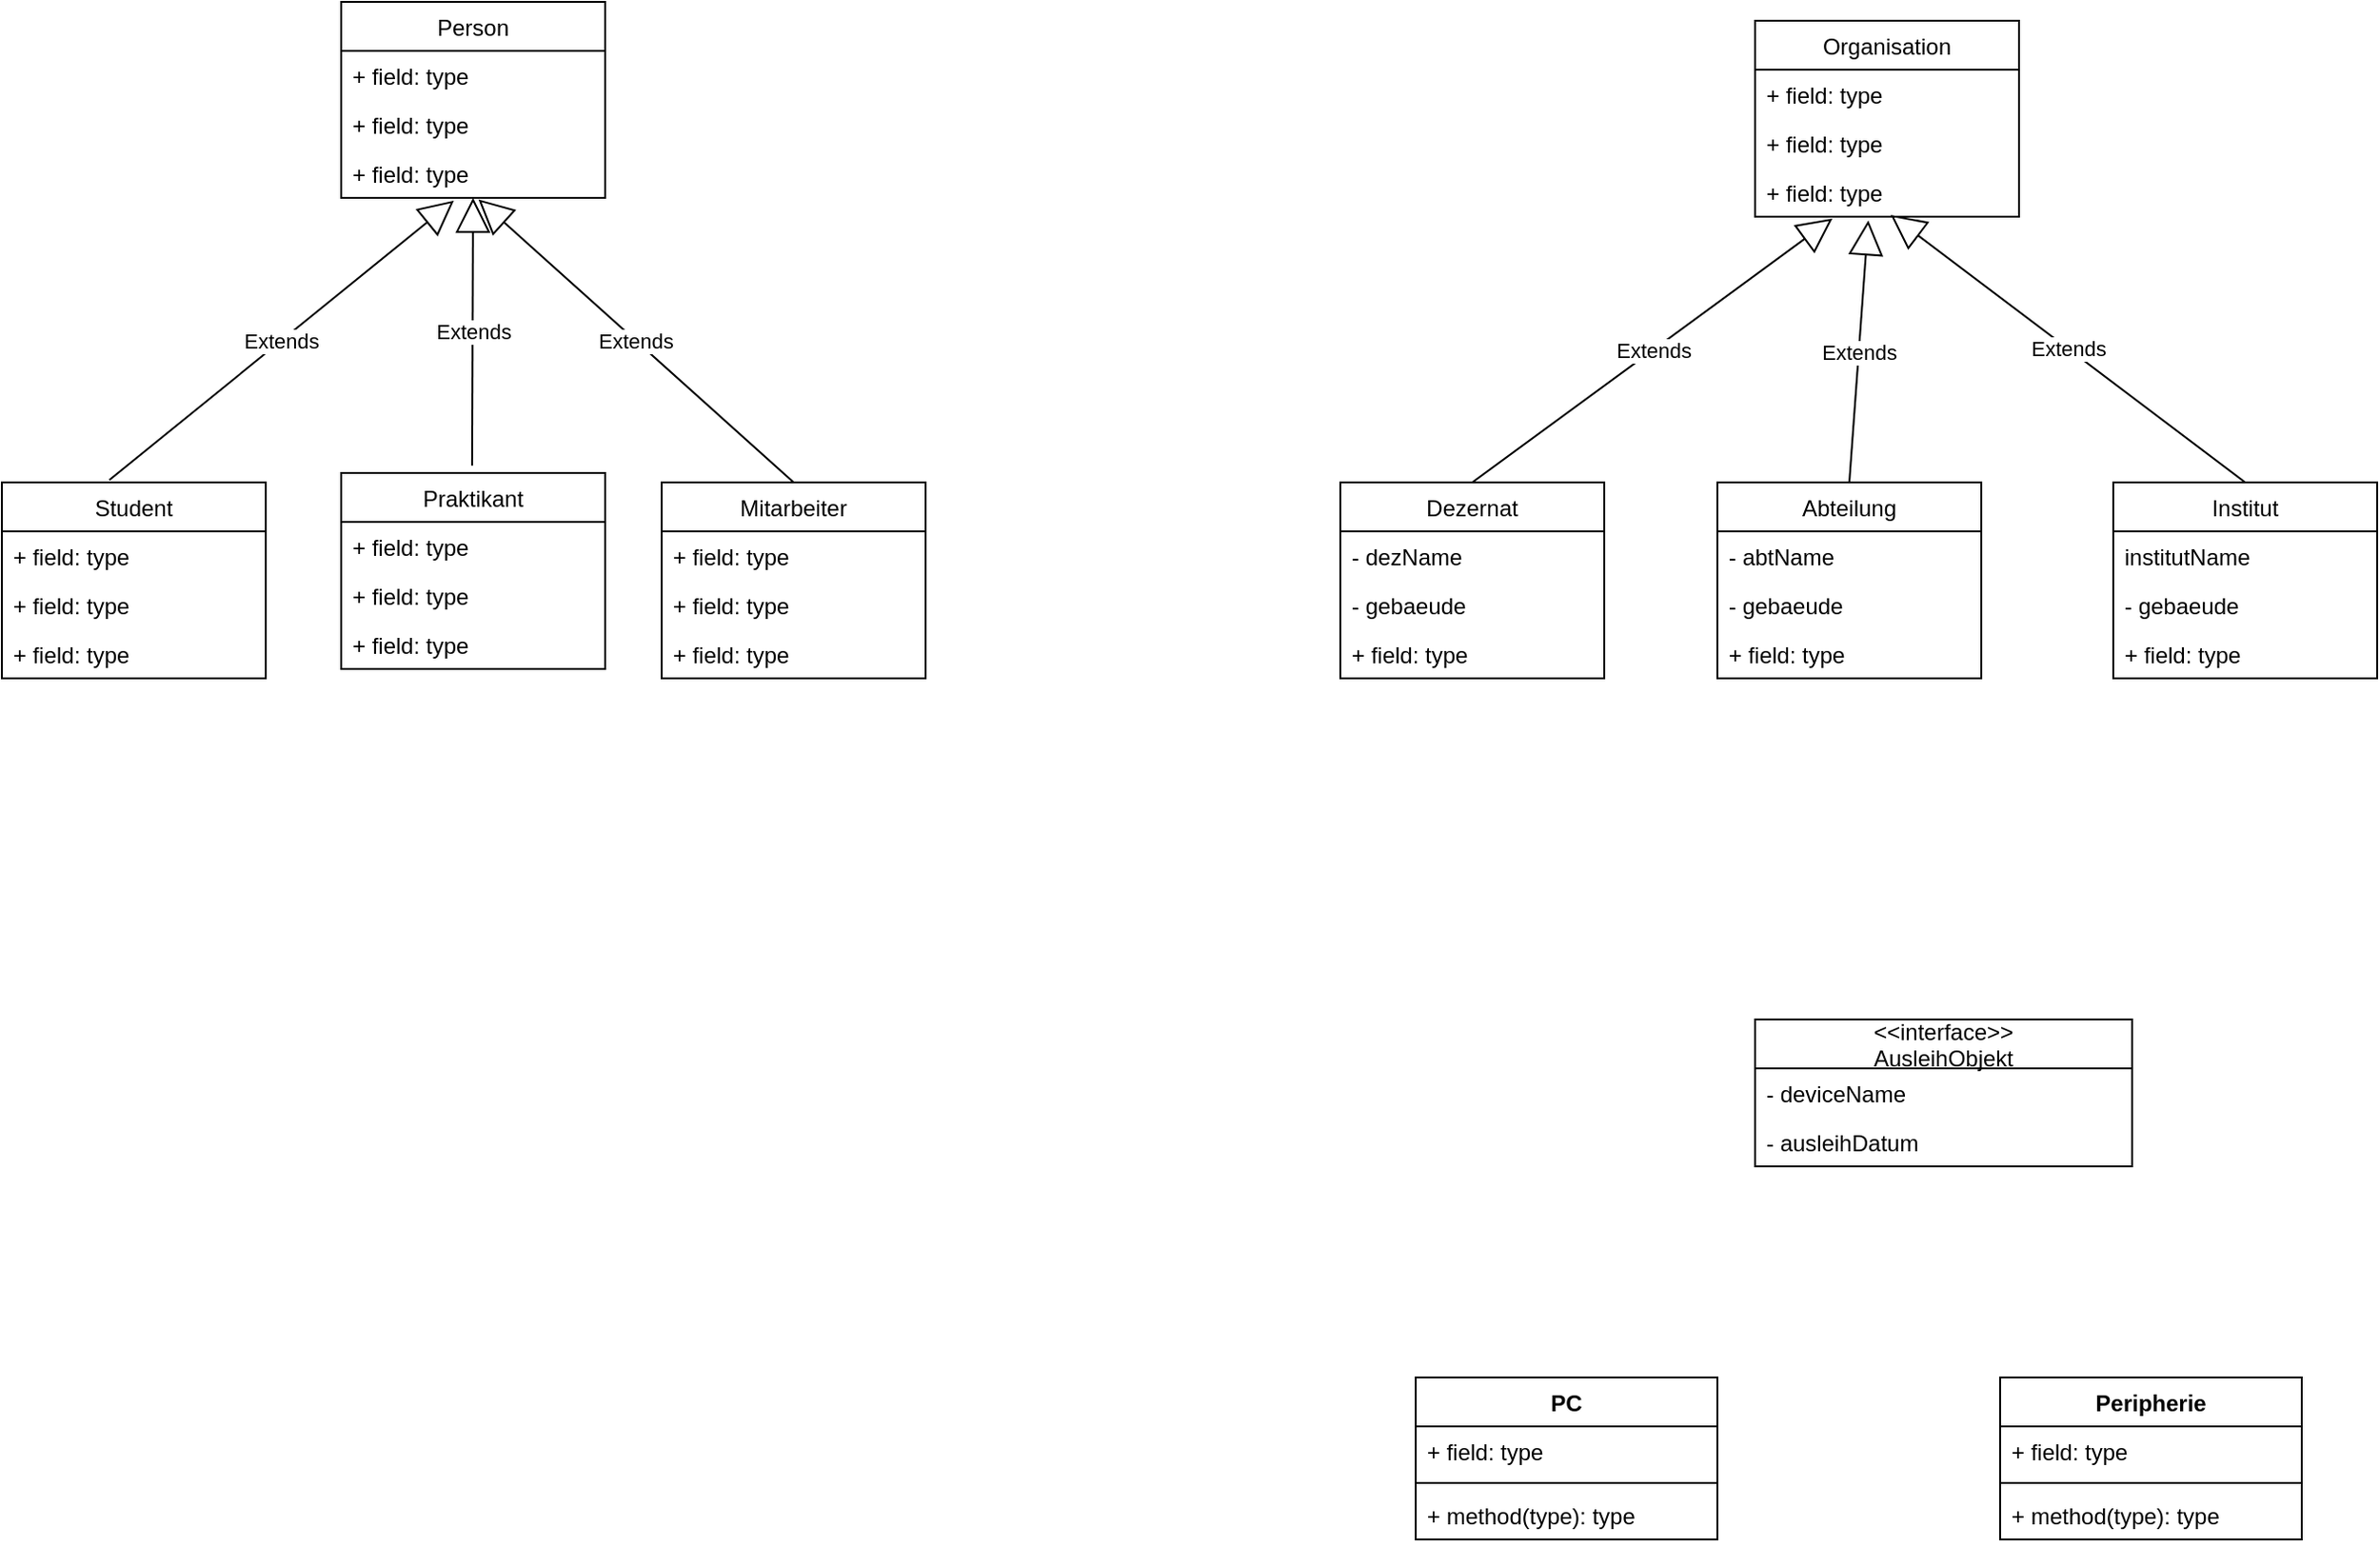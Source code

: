 <mxfile version="14.3.2" type="github">
  <diagram id="WPbqoAnaU2J0kOiB-rKB" name="Page-1">
    <mxGraphModel dx="786" dy="520" grid="1" gridSize="10" guides="1" tooltips="1" connect="1" arrows="1" fold="1" page="1" pageScale="1" pageWidth="827" pageHeight="1169" math="0" shadow="0">
      <root>
        <mxCell id="0" />
        <mxCell id="1" parent="0" />
        <mxCell id="PbquLr2xbKYXp6guB9dM-1" value="Person" style="swimlane;fontStyle=0;childLayout=stackLayout;horizontal=1;startSize=26;fillColor=none;horizontalStack=0;resizeParent=1;resizeParentMax=0;resizeLast=0;collapsible=1;marginBottom=0;" vertex="1" parent="1">
          <mxGeometry x="290" y="250" width="140" height="104" as="geometry" />
        </mxCell>
        <mxCell id="PbquLr2xbKYXp6guB9dM-2" value="+ field: type" style="text;strokeColor=none;fillColor=none;align=left;verticalAlign=top;spacingLeft=4;spacingRight=4;overflow=hidden;rotatable=0;points=[[0,0.5],[1,0.5]];portConstraint=eastwest;" vertex="1" parent="PbquLr2xbKYXp6guB9dM-1">
          <mxGeometry y="26" width="140" height="26" as="geometry" />
        </mxCell>
        <mxCell id="PbquLr2xbKYXp6guB9dM-3" value="+ field: type" style="text;strokeColor=none;fillColor=none;align=left;verticalAlign=top;spacingLeft=4;spacingRight=4;overflow=hidden;rotatable=0;points=[[0,0.5],[1,0.5]];portConstraint=eastwest;" vertex="1" parent="PbquLr2xbKYXp6guB9dM-1">
          <mxGeometry y="52" width="140" height="26" as="geometry" />
        </mxCell>
        <mxCell id="PbquLr2xbKYXp6guB9dM-4" value="+ field: type" style="text;strokeColor=none;fillColor=none;align=left;verticalAlign=top;spacingLeft=4;spacingRight=4;overflow=hidden;rotatable=0;points=[[0,0.5],[1,0.5]];portConstraint=eastwest;" vertex="1" parent="PbquLr2xbKYXp6guB9dM-1">
          <mxGeometry y="78" width="140" height="26" as="geometry" />
        </mxCell>
        <mxCell id="PbquLr2xbKYXp6guB9dM-5" value="Praktikant" style="swimlane;fontStyle=0;childLayout=stackLayout;horizontal=1;startSize=26;fillColor=none;horizontalStack=0;resizeParent=1;resizeParentMax=0;resizeLast=0;collapsible=1;marginBottom=0;" vertex="1" parent="1">
          <mxGeometry x="290" y="500" width="140" height="104" as="geometry" />
        </mxCell>
        <mxCell id="PbquLr2xbKYXp6guB9dM-6" value="+ field: type" style="text;strokeColor=none;fillColor=none;align=left;verticalAlign=top;spacingLeft=4;spacingRight=4;overflow=hidden;rotatable=0;points=[[0,0.5],[1,0.5]];portConstraint=eastwest;" vertex="1" parent="PbquLr2xbKYXp6guB9dM-5">
          <mxGeometry y="26" width="140" height="26" as="geometry" />
        </mxCell>
        <mxCell id="PbquLr2xbKYXp6guB9dM-7" value="+ field: type" style="text;strokeColor=none;fillColor=none;align=left;verticalAlign=top;spacingLeft=4;spacingRight=4;overflow=hidden;rotatable=0;points=[[0,0.5],[1,0.5]];portConstraint=eastwest;" vertex="1" parent="PbquLr2xbKYXp6guB9dM-5">
          <mxGeometry y="52" width="140" height="26" as="geometry" />
        </mxCell>
        <mxCell id="PbquLr2xbKYXp6guB9dM-8" value="+ field: type" style="text;strokeColor=none;fillColor=none;align=left;verticalAlign=top;spacingLeft=4;spacingRight=4;overflow=hidden;rotatable=0;points=[[0,0.5],[1,0.5]];portConstraint=eastwest;" vertex="1" parent="PbquLr2xbKYXp6guB9dM-5">
          <mxGeometry y="78" width="140" height="26" as="geometry" />
        </mxCell>
        <mxCell id="PbquLr2xbKYXp6guB9dM-9" value="Student" style="swimlane;fontStyle=0;childLayout=stackLayout;horizontal=1;startSize=26;fillColor=none;horizontalStack=0;resizeParent=1;resizeParentMax=0;resizeLast=0;collapsible=1;marginBottom=0;" vertex="1" parent="1">
          <mxGeometry x="110" y="505" width="140" height="104" as="geometry" />
        </mxCell>
        <mxCell id="PbquLr2xbKYXp6guB9dM-10" value="+ field: type" style="text;strokeColor=none;fillColor=none;align=left;verticalAlign=top;spacingLeft=4;spacingRight=4;overflow=hidden;rotatable=0;points=[[0,0.5],[1,0.5]];portConstraint=eastwest;" vertex="1" parent="PbquLr2xbKYXp6guB9dM-9">
          <mxGeometry y="26" width="140" height="26" as="geometry" />
        </mxCell>
        <mxCell id="PbquLr2xbKYXp6guB9dM-11" value="+ field: type" style="text;strokeColor=none;fillColor=none;align=left;verticalAlign=top;spacingLeft=4;spacingRight=4;overflow=hidden;rotatable=0;points=[[0,0.5],[1,0.5]];portConstraint=eastwest;" vertex="1" parent="PbquLr2xbKYXp6guB9dM-9">
          <mxGeometry y="52" width="140" height="26" as="geometry" />
        </mxCell>
        <mxCell id="PbquLr2xbKYXp6guB9dM-12" value="+ field: type" style="text;strokeColor=none;fillColor=none;align=left;verticalAlign=top;spacingLeft=4;spacingRight=4;overflow=hidden;rotatable=0;points=[[0,0.5],[1,0.5]];portConstraint=eastwest;" vertex="1" parent="PbquLr2xbKYXp6guB9dM-9">
          <mxGeometry y="78" width="140" height="26" as="geometry" />
        </mxCell>
        <mxCell id="PbquLr2xbKYXp6guB9dM-13" value="Mitarbeiter" style="swimlane;fontStyle=0;childLayout=stackLayout;horizontal=1;startSize=26;fillColor=none;horizontalStack=0;resizeParent=1;resizeParentMax=0;resizeLast=0;collapsible=1;marginBottom=0;" vertex="1" parent="1">
          <mxGeometry x="460" y="505" width="140" height="104" as="geometry" />
        </mxCell>
        <mxCell id="PbquLr2xbKYXp6guB9dM-14" value="+ field: type" style="text;strokeColor=none;fillColor=none;align=left;verticalAlign=top;spacingLeft=4;spacingRight=4;overflow=hidden;rotatable=0;points=[[0,0.5],[1,0.5]];portConstraint=eastwest;" vertex="1" parent="PbquLr2xbKYXp6guB9dM-13">
          <mxGeometry y="26" width="140" height="26" as="geometry" />
        </mxCell>
        <mxCell id="PbquLr2xbKYXp6guB9dM-15" value="+ field: type" style="text;strokeColor=none;fillColor=none;align=left;verticalAlign=top;spacingLeft=4;spacingRight=4;overflow=hidden;rotatable=0;points=[[0,0.5],[1,0.5]];portConstraint=eastwest;" vertex="1" parent="PbquLr2xbKYXp6guB9dM-13">
          <mxGeometry y="52" width="140" height="26" as="geometry" />
        </mxCell>
        <mxCell id="PbquLr2xbKYXp6guB9dM-16" value="+ field: type" style="text;strokeColor=none;fillColor=none;align=left;verticalAlign=top;spacingLeft=4;spacingRight=4;overflow=hidden;rotatable=0;points=[[0,0.5],[1,0.5]];portConstraint=eastwest;" vertex="1" parent="PbquLr2xbKYXp6guB9dM-13">
          <mxGeometry y="78" width="140" height="26" as="geometry" />
        </mxCell>
        <mxCell id="PbquLr2xbKYXp6guB9dM-17" value="Extends" style="endArrow=block;endSize=16;endFill=0;html=1;entryX=0.427;entryY=1.057;entryDx=0;entryDy=0;entryPerimeter=0;exitX=0.407;exitY=-0.012;exitDx=0;exitDy=0;exitPerimeter=0;" edge="1" parent="1" source="PbquLr2xbKYXp6guB9dM-9" target="PbquLr2xbKYXp6guB9dM-4">
          <mxGeometry width="160" relative="1" as="geometry">
            <mxPoint x="160" y="370" as="sourcePoint" />
            <mxPoint x="530" y="450" as="targetPoint" />
          </mxGeometry>
        </mxCell>
        <mxCell id="PbquLr2xbKYXp6guB9dM-20" value="Organisation" style="swimlane;fontStyle=0;childLayout=stackLayout;horizontal=1;startSize=26;fillColor=none;horizontalStack=0;resizeParent=1;resizeParentMax=0;resizeLast=0;collapsible=1;marginBottom=0;" vertex="1" parent="1">
          <mxGeometry x="1040" y="260" width="140" height="104" as="geometry" />
        </mxCell>
        <mxCell id="PbquLr2xbKYXp6guB9dM-21" value="+ field: type" style="text;strokeColor=none;fillColor=none;align=left;verticalAlign=top;spacingLeft=4;spacingRight=4;overflow=hidden;rotatable=0;points=[[0,0.5],[1,0.5]];portConstraint=eastwest;" vertex="1" parent="PbquLr2xbKYXp6guB9dM-20">
          <mxGeometry y="26" width="140" height="26" as="geometry" />
        </mxCell>
        <mxCell id="PbquLr2xbKYXp6guB9dM-22" value="+ field: type" style="text;strokeColor=none;fillColor=none;align=left;verticalAlign=top;spacingLeft=4;spacingRight=4;overflow=hidden;rotatable=0;points=[[0,0.5],[1,0.5]];portConstraint=eastwest;" vertex="1" parent="PbquLr2xbKYXp6guB9dM-20">
          <mxGeometry y="52" width="140" height="26" as="geometry" />
        </mxCell>
        <mxCell id="PbquLr2xbKYXp6guB9dM-23" value="+ field: type" style="text;strokeColor=none;fillColor=none;align=left;verticalAlign=top;spacingLeft=4;spacingRight=4;overflow=hidden;rotatable=0;points=[[0,0.5],[1,0.5]];portConstraint=eastwest;" vertex="1" parent="PbquLr2xbKYXp6guB9dM-20">
          <mxGeometry y="78" width="140" height="26" as="geometry" />
        </mxCell>
        <mxCell id="PbquLr2xbKYXp6guB9dM-24" value="Dezernat" style="swimlane;fontStyle=0;childLayout=stackLayout;horizontal=1;startSize=26;fillColor=none;horizontalStack=0;resizeParent=1;resizeParentMax=0;resizeLast=0;collapsible=1;marginBottom=0;" vertex="1" parent="1">
          <mxGeometry x="820" y="505" width="140" height="104" as="geometry" />
        </mxCell>
        <mxCell id="PbquLr2xbKYXp6guB9dM-25" value="- dezName" style="text;strokeColor=none;fillColor=none;align=left;verticalAlign=top;spacingLeft=4;spacingRight=4;overflow=hidden;rotatable=0;points=[[0,0.5],[1,0.5]];portConstraint=eastwest;" vertex="1" parent="PbquLr2xbKYXp6guB9dM-24">
          <mxGeometry y="26" width="140" height="26" as="geometry" />
        </mxCell>
        <mxCell id="PbquLr2xbKYXp6guB9dM-26" value="- gebaeude " style="text;strokeColor=none;fillColor=none;align=left;verticalAlign=top;spacingLeft=4;spacingRight=4;overflow=hidden;rotatable=0;points=[[0,0.5],[1,0.5]];portConstraint=eastwest;" vertex="1" parent="PbquLr2xbKYXp6guB9dM-24">
          <mxGeometry y="52" width="140" height="26" as="geometry" />
        </mxCell>
        <mxCell id="PbquLr2xbKYXp6guB9dM-27" value="+ field: type" style="text;strokeColor=none;fillColor=none;align=left;verticalAlign=top;spacingLeft=4;spacingRight=4;overflow=hidden;rotatable=0;points=[[0,0.5],[1,0.5]];portConstraint=eastwest;" vertex="1" parent="PbquLr2xbKYXp6guB9dM-24">
          <mxGeometry y="78" width="140" height="26" as="geometry" />
        </mxCell>
        <mxCell id="PbquLr2xbKYXp6guB9dM-28" value="Institut" style="swimlane;fontStyle=0;childLayout=stackLayout;horizontal=1;startSize=26;fillColor=none;horizontalStack=0;resizeParent=1;resizeParentMax=0;resizeLast=0;collapsible=1;marginBottom=0;" vertex="1" parent="1">
          <mxGeometry x="1230" y="505" width="140" height="104" as="geometry" />
        </mxCell>
        <mxCell id="PbquLr2xbKYXp6guB9dM-29" value="institutName" style="text;strokeColor=none;fillColor=none;align=left;verticalAlign=top;spacingLeft=4;spacingRight=4;overflow=hidden;rotatable=0;points=[[0,0.5],[1,0.5]];portConstraint=eastwest;" vertex="1" parent="PbquLr2xbKYXp6guB9dM-28">
          <mxGeometry y="26" width="140" height="26" as="geometry" />
        </mxCell>
        <mxCell id="PbquLr2xbKYXp6guB9dM-30" value="- gebaeude " style="text;strokeColor=none;fillColor=none;align=left;verticalAlign=top;spacingLeft=4;spacingRight=4;overflow=hidden;rotatable=0;points=[[0,0.5],[1,0.5]];portConstraint=eastwest;" vertex="1" parent="PbquLr2xbKYXp6guB9dM-28">
          <mxGeometry y="52" width="140" height="26" as="geometry" />
        </mxCell>
        <mxCell id="PbquLr2xbKYXp6guB9dM-31" value="+ field: type" style="text;strokeColor=none;fillColor=none;align=left;verticalAlign=top;spacingLeft=4;spacingRight=4;overflow=hidden;rotatable=0;points=[[0,0.5],[1,0.5]];portConstraint=eastwest;" vertex="1" parent="PbquLr2xbKYXp6guB9dM-28">
          <mxGeometry y="78" width="140" height="26" as="geometry" />
        </mxCell>
        <mxCell id="PbquLr2xbKYXp6guB9dM-32" value="Abteilung" style="swimlane;fontStyle=0;childLayout=stackLayout;horizontal=1;startSize=26;fillColor=none;horizontalStack=0;resizeParent=1;resizeParentMax=0;resizeLast=0;collapsible=1;marginBottom=0;" vertex="1" parent="1">
          <mxGeometry x="1020" y="505" width="140" height="104" as="geometry" />
        </mxCell>
        <mxCell id="PbquLr2xbKYXp6guB9dM-33" value="- abtName" style="text;strokeColor=none;fillColor=none;align=left;verticalAlign=top;spacingLeft=4;spacingRight=4;overflow=hidden;rotatable=0;points=[[0,0.5],[1,0.5]];portConstraint=eastwest;" vertex="1" parent="PbquLr2xbKYXp6guB9dM-32">
          <mxGeometry y="26" width="140" height="26" as="geometry" />
        </mxCell>
        <mxCell id="PbquLr2xbKYXp6guB9dM-34" value="- gebaeude " style="text;strokeColor=none;fillColor=none;align=left;verticalAlign=top;spacingLeft=4;spacingRight=4;overflow=hidden;rotatable=0;points=[[0,0.5],[1,0.5]];portConstraint=eastwest;" vertex="1" parent="PbquLr2xbKYXp6guB9dM-32">
          <mxGeometry y="52" width="140" height="26" as="geometry" />
        </mxCell>
        <mxCell id="PbquLr2xbKYXp6guB9dM-35" value="+ field: type" style="text;strokeColor=none;fillColor=none;align=left;verticalAlign=top;spacingLeft=4;spacingRight=4;overflow=hidden;rotatable=0;points=[[0,0.5],[1,0.5]];portConstraint=eastwest;" vertex="1" parent="PbquLr2xbKYXp6guB9dM-32">
          <mxGeometry y="78" width="140" height="26" as="geometry" />
        </mxCell>
        <mxCell id="PbquLr2xbKYXp6guB9dM-36" value="Extends" style="endArrow=block;endSize=16;endFill=0;html=1;exitX=0.5;exitY=0;exitDx=0;exitDy=0;entryX=0.52;entryY=1.031;entryDx=0;entryDy=0;entryPerimeter=0;" edge="1" parent="1" source="PbquLr2xbKYXp6guB9dM-13" target="PbquLr2xbKYXp6guB9dM-4">
          <mxGeometry width="160" relative="1" as="geometry">
            <mxPoint x="363" y="409" as="sourcePoint" />
            <mxPoint x="550" y="350" as="targetPoint" />
          </mxGeometry>
        </mxCell>
        <mxCell id="PbquLr2xbKYXp6guB9dM-42" value="Extends" style="endArrow=block;endSize=16;endFill=0;html=1;exitX=0.496;exitY=-0.037;exitDx=0;exitDy=0;exitPerimeter=0;" edge="1" parent="1" source="PbquLr2xbKYXp6guB9dM-5" target="PbquLr2xbKYXp6guB9dM-4">
          <mxGeometry width="160" relative="1" as="geometry">
            <mxPoint x="320" y="380" as="sourcePoint" />
            <mxPoint x="480" y="380" as="targetPoint" />
          </mxGeometry>
        </mxCell>
        <mxCell id="PbquLr2xbKYXp6guB9dM-43" value="Extends" style="endArrow=block;endSize=16;endFill=0;html=1;entryX=0.514;entryY=0.962;entryDx=0;entryDy=0;entryPerimeter=0;exitX=0.5;exitY=0;exitDx=0;exitDy=0;" edge="1" parent="1" source="PbquLr2xbKYXp6guB9dM-28" target="PbquLr2xbKYXp6guB9dM-23">
          <mxGeometry width="160" relative="1" as="geometry">
            <mxPoint x="630" y="513.752" as="sourcePoint" />
            <mxPoint x="812.8" y="365.482" as="targetPoint" />
          </mxGeometry>
        </mxCell>
        <mxCell id="PbquLr2xbKYXp6guB9dM-44" value="Extends" style="endArrow=block;endSize=16;endFill=0;html=1;exitX=0.5;exitY=0;exitDx=0;exitDy=0;entryX=0.293;entryY=1.038;entryDx=0;entryDy=0;entryPerimeter=0;" edge="1" parent="1" source="PbquLr2xbKYXp6guB9dM-24" target="PbquLr2xbKYXp6guB9dM-23">
          <mxGeometry width="160" relative="1" as="geometry">
            <mxPoint x="993.02" y="515" as="sourcePoint" />
            <mxPoint x="920" y="380" as="targetPoint" />
          </mxGeometry>
        </mxCell>
        <mxCell id="PbquLr2xbKYXp6guB9dM-45" value="Extends" style="endArrow=block;endSize=16;endFill=0;html=1;exitX=0.5;exitY=0;exitDx=0;exitDy=0;entryX=0.429;entryY=1.077;entryDx=0;entryDy=0;entryPerimeter=0;" edge="1" parent="1" source="PbquLr2xbKYXp6guB9dM-32" target="PbquLr2xbKYXp6guB9dM-23">
          <mxGeometry width="160" relative="1" as="geometry">
            <mxPoint x="822.46" y="506.152" as="sourcePoint" />
            <mxPoint x="1080" y="350" as="targetPoint" />
          </mxGeometry>
        </mxCell>
        <mxCell id="PbquLr2xbKYXp6guB9dM-46" value="PC" style="swimlane;fontStyle=1;align=center;verticalAlign=top;childLayout=stackLayout;horizontal=1;startSize=26;horizontalStack=0;resizeParent=1;resizeParentMax=0;resizeLast=0;collapsible=1;marginBottom=0;" vertex="1" parent="1">
          <mxGeometry x="860" y="980" width="160" height="86" as="geometry" />
        </mxCell>
        <mxCell id="PbquLr2xbKYXp6guB9dM-47" value="+ field: type" style="text;strokeColor=none;fillColor=none;align=left;verticalAlign=top;spacingLeft=4;spacingRight=4;overflow=hidden;rotatable=0;points=[[0,0.5],[1,0.5]];portConstraint=eastwest;" vertex="1" parent="PbquLr2xbKYXp6guB9dM-46">
          <mxGeometry y="26" width="160" height="26" as="geometry" />
        </mxCell>
        <mxCell id="PbquLr2xbKYXp6guB9dM-48" value="" style="line;strokeWidth=1;fillColor=none;align=left;verticalAlign=middle;spacingTop=-1;spacingLeft=3;spacingRight=3;rotatable=0;labelPosition=right;points=[];portConstraint=eastwest;" vertex="1" parent="PbquLr2xbKYXp6guB9dM-46">
          <mxGeometry y="52" width="160" height="8" as="geometry" />
        </mxCell>
        <mxCell id="PbquLr2xbKYXp6guB9dM-49" value="+ method(type): type" style="text;strokeColor=none;fillColor=none;align=left;verticalAlign=top;spacingLeft=4;spacingRight=4;overflow=hidden;rotatable=0;points=[[0,0.5],[1,0.5]];portConstraint=eastwest;" vertex="1" parent="PbquLr2xbKYXp6guB9dM-46">
          <mxGeometry y="60" width="160" height="26" as="geometry" />
        </mxCell>
        <mxCell id="PbquLr2xbKYXp6guB9dM-50" value="Peripherie" style="swimlane;fontStyle=1;align=center;verticalAlign=top;childLayout=stackLayout;horizontal=1;startSize=26;horizontalStack=0;resizeParent=1;resizeParentMax=0;resizeLast=0;collapsible=1;marginBottom=0;" vertex="1" parent="1">
          <mxGeometry x="1170" y="980" width="160" height="86" as="geometry" />
        </mxCell>
        <mxCell id="PbquLr2xbKYXp6guB9dM-51" value="+ field: type" style="text;strokeColor=none;fillColor=none;align=left;verticalAlign=top;spacingLeft=4;spacingRight=4;overflow=hidden;rotatable=0;points=[[0,0.5],[1,0.5]];portConstraint=eastwest;" vertex="1" parent="PbquLr2xbKYXp6guB9dM-50">
          <mxGeometry y="26" width="160" height="26" as="geometry" />
        </mxCell>
        <mxCell id="PbquLr2xbKYXp6guB9dM-52" value="" style="line;strokeWidth=1;fillColor=none;align=left;verticalAlign=middle;spacingTop=-1;spacingLeft=3;spacingRight=3;rotatable=0;labelPosition=right;points=[];portConstraint=eastwest;" vertex="1" parent="PbquLr2xbKYXp6guB9dM-50">
          <mxGeometry y="52" width="160" height="8" as="geometry" />
        </mxCell>
        <mxCell id="PbquLr2xbKYXp6guB9dM-53" value="+ method(type): type" style="text;strokeColor=none;fillColor=none;align=left;verticalAlign=top;spacingLeft=4;spacingRight=4;overflow=hidden;rotatable=0;points=[[0,0.5],[1,0.5]];portConstraint=eastwest;" vertex="1" parent="PbquLr2xbKYXp6guB9dM-50">
          <mxGeometry y="60" width="160" height="26" as="geometry" />
        </mxCell>
        <mxCell id="PbquLr2xbKYXp6guB9dM-54" value="&lt;&lt;interface&gt;&gt;&#xa;AusleihObjekt" style="swimlane;fontStyle=0;childLayout=stackLayout;horizontal=1;startSize=26;fillColor=none;horizontalStack=0;resizeParent=1;resizeParentMax=0;resizeLast=0;collapsible=1;marginBottom=0;" vertex="1" parent="1">
          <mxGeometry x="1040" y="790" width="200" height="78" as="geometry" />
        </mxCell>
        <mxCell id="PbquLr2xbKYXp6guB9dM-55" value="- deviceName" style="text;strokeColor=none;fillColor=none;align=left;verticalAlign=top;spacingLeft=4;spacingRight=4;overflow=hidden;rotatable=0;points=[[0,0.5],[1,0.5]];portConstraint=eastwest;" vertex="1" parent="PbquLr2xbKYXp6guB9dM-54">
          <mxGeometry y="26" width="200" height="26" as="geometry" />
        </mxCell>
        <mxCell id="PbquLr2xbKYXp6guB9dM-62" value="- ausleihDatum" style="text;strokeColor=none;fillColor=none;align=left;verticalAlign=top;spacingLeft=4;spacingRight=4;overflow=hidden;rotatable=0;points=[[0,0.5],[1,0.5]];portConstraint=eastwest;" vertex="1" parent="PbquLr2xbKYXp6guB9dM-54">
          <mxGeometry y="52" width="200" height="26" as="geometry" />
        </mxCell>
      </root>
    </mxGraphModel>
  </diagram>
</mxfile>
